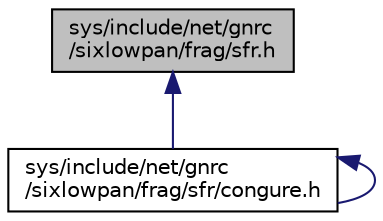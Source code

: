 digraph "sys/include/net/gnrc/sixlowpan/frag/sfr.h"
{
 // LATEX_PDF_SIZE
  edge [fontname="Helvetica",fontsize="10",labelfontname="Helvetica",labelfontsize="10"];
  node [fontname="Helvetica",fontsize="10",shape=record];
  Node1 [label="sys/include/net/gnrc\l/sixlowpan/frag/sfr.h",height=0.2,width=0.4,color="black", fillcolor="grey75", style="filled", fontcolor="black",tooltip="6LoWPAN selective fragment recovery definitions for GNRC"];
  Node1 -> Node2 [dir="back",color="midnightblue",fontsize="10",style="solid",fontname="Helvetica"];
  Node2 [label="sys/include/net/gnrc\l/sixlowpan/frag/sfr/congure.h",height=0.2,width=0.4,color="black", fillcolor="white", style="filled",URL="$net_2gnrc_2sixlowpan_2frag_2sfr_2congure_8h.html",tooltip="Congure definitions for 6LoWPAN selective fragment recovery."];
  Node2 -> Node2 [dir="back",color="midnightblue",fontsize="10",style="solid",fontname="Helvetica"];
}
